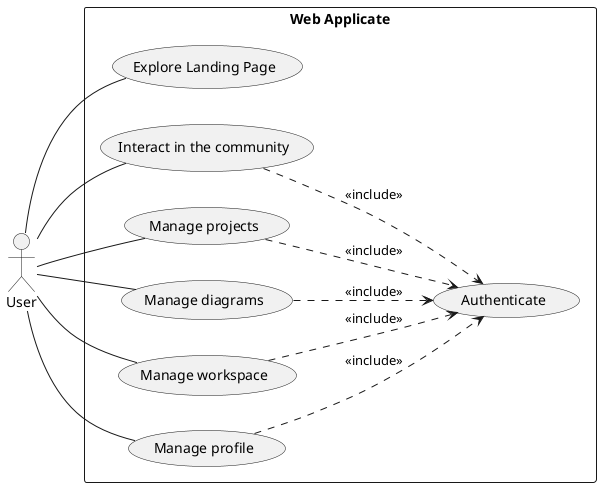 @startuml

left to right direction

actor "User" as User


rectangle "Web Applicate" {
    usecase "Explore Landing Page" as ExploreLandingPage
    usecase "Authenticate" as user_auth

    usecase "Interact in the community" as InteractWithCommunity
    usecase "Manage projects" as ManageProjects
    usecase "Manage diagrams" as ManageDiagrams
    usecase "Manage workspace" as ManageWorkspace
    usecase "Manage profile" as EditProfile

    

}



User -- ExploreLandingPage
User -- InteractWithCommunity
User -- ManageProjects
User -- ManageDiagrams
User -- EditProfile
User -- ManageWorkspace



InteractWithCommunity ..> user_auth : <<include>>
ManageProjects ..> user_auth : <<include>>
ManageDiagrams ..> user_auth : <<include>>
ManageWorkspace ..> user_auth : <<include>>
EditProfile ..> user_auth : <<include>>







@enduml